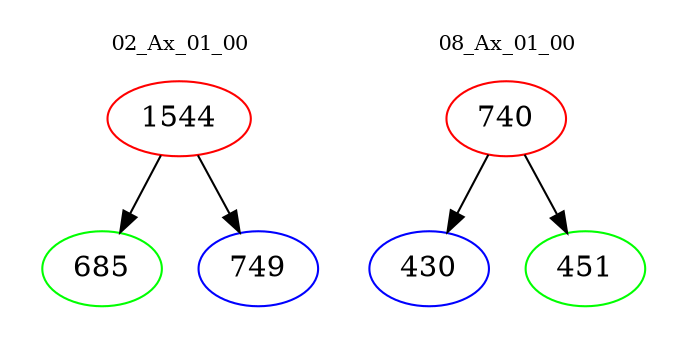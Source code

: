digraph{
subgraph cluster_0 {
color = white
label = "02_Ax_01_00";
fontsize=10;
T0_1544 [label="1544", color="red"]
T0_1544 -> T0_685 [color="black"]
T0_685 [label="685", color="green"]
T0_1544 -> T0_749 [color="black"]
T0_749 [label="749", color="blue"]
}
subgraph cluster_1 {
color = white
label = "08_Ax_01_00";
fontsize=10;
T1_740 [label="740", color="red"]
T1_740 -> T1_430 [color="black"]
T1_430 [label="430", color="blue"]
T1_740 -> T1_451 [color="black"]
T1_451 [label="451", color="green"]
}
}
